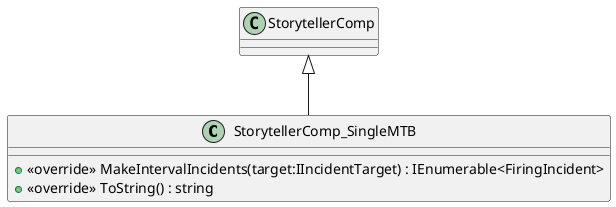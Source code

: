 @startuml
class StorytellerComp_SingleMTB {
    + <<override>> MakeIntervalIncidents(target:IIncidentTarget) : IEnumerable<FiringIncident>
    + <<override>> ToString() : string
}
StorytellerComp <|-- StorytellerComp_SingleMTB
@enduml
